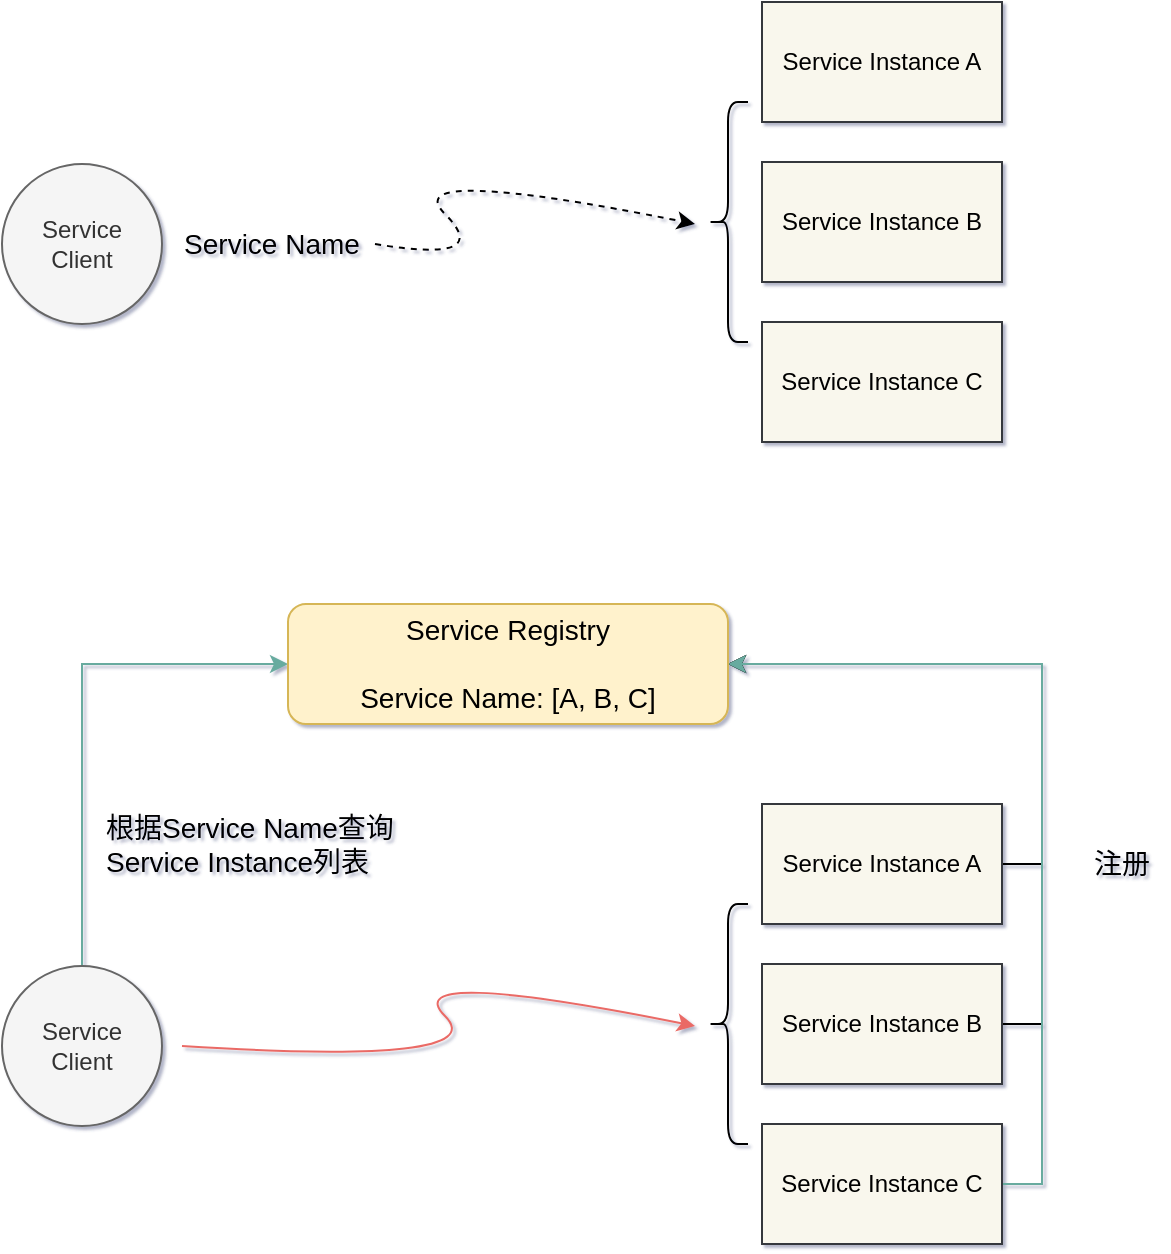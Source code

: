 <mxfile version="11.1.1" type="device"><diagram id="X5mNLk8woGvDoSZU4mCu" name="service-discovery"><mxGraphModel dx="1106" dy="832" grid="1" gridSize="10" guides="1" tooltips="1" connect="1" arrows="1" fold="1" page="1" pageScale="1" pageWidth="827" pageHeight="1169" math="0" shadow="1"><root><mxCell id="0"/><mxCell id="1" parent="0"/><mxCell id="tMhta4za4B7rDTaseui3-1" value="Service&lt;br&gt;Client" style="ellipse;whiteSpace=wrap;html=1;aspect=fixed;fillColor=#f5f5f5;strokeColor=#666666;fontColor=#333333;" vertex="1" parent="1"><mxGeometry x="140" y="200" width="80" height="80" as="geometry"/></mxCell><mxCell id="tMhta4za4B7rDTaseui3-2" value="Service Instance A" style="rounded=0;whiteSpace=wrap;html=1;fillColor=#f9f7ed;strokeColor=#36393d;" vertex="1" parent="1"><mxGeometry x="520" y="119" width="120" height="60" as="geometry"/></mxCell><mxCell id="tMhta4za4B7rDTaseui3-3" value="Service Instance B" style="rounded=0;whiteSpace=wrap;html=1;fillColor=#f9f7ed;strokeColor=#36393d;" vertex="1" parent="1"><mxGeometry x="520" y="199" width="120" height="60" as="geometry"/></mxCell><mxCell id="tMhta4za4B7rDTaseui3-4" value="Service Instance C" style="rounded=0;whiteSpace=wrap;html=1;fillColor=#f9f7ed;strokeColor=#36393d;" vertex="1" parent="1"><mxGeometry x="520" y="279" width="120" height="60" as="geometry"/></mxCell><mxCell id="tMhta4za4B7rDTaseui3-5" value="" style="curved=1;endArrow=classic;html=1;dashed=1;" edge="1" parent="1"><mxGeometry width="50" height="50" relative="1" as="geometry"><mxPoint x="326.5" y="240" as="sourcePoint"/><mxPoint x="486.5" y="230" as="targetPoint"/><Array as="points"><mxPoint x="386.5" y="250"/><mxPoint x="336.5" y="200"/></Array></mxGeometry></mxCell><mxCell id="tMhta4za4B7rDTaseui3-6" value="" style="shape=curlyBracket;whiteSpace=wrap;html=1;rounded=1;" vertex="1" parent="1"><mxGeometry x="493" y="169" width="20" height="120" as="geometry"/></mxCell><mxCell id="tMhta4za4B7rDTaseui3-8" value="Service Name" style="text;html=1;strokeColor=none;fillColor=none;align=center;verticalAlign=middle;whiteSpace=wrap;rounded=0;fontSize=14;" vertex="1" parent="1"><mxGeometry x="230" y="230" width="90" height="20" as="geometry"/></mxCell><mxCell id="tMhta4za4B7rDTaseui3-10" value="" style="shape=image;html=1;verticalAlign=top;verticalLabelPosition=bottom;labelBackgroundColor=#ffffff;imageAspect=0;aspect=fixed;image=https://cdn4.iconfinder.com/data/icons/evil-icons-user-interface/64/question-128.png" vertex="1" parent="1"><mxGeometry x="390" y="221" width="38" height="38" as="geometry"/></mxCell><mxCell id="tMhta4za4B7rDTaseui3-11" style="edgeStyle=orthogonalEdgeStyle;rounded=0;orthogonalLoop=1;jettySize=auto;html=1;exitX=0.5;exitY=1;exitDx=0;exitDy=0;fontSize=14;" edge="1" parent="1" source="tMhta4za4B7rDTaseui3-8" target="tMhta4za4B7rDTaseui3-8"><mxGeometry relative="1" as="geometry"/></mxCell><mxCell id="tMhta4za4B7rDTaseui3-28" style="edgeStyle=orthogonalEdgeStyle;rounded=0;orthogonalLoop=1;jettySize=auto;html=1;exitX=0.5;exitY=0;exitDx=0;exitDy=0;entryX=0;entryY=0.5;entryDx=0;entryDy=0;fontSize=14;strokeColor=#67AB9F;" edge="1" parent="1" source="tMhta4za4B7rDTaseui3-14" target="tMhta4za4B7rDTaseui3-23"><mxGeometry relative="1" as="geometry"/></mxCell><mxCell id="tMhta4za4B7rDTaseui3-14" value="Service&lt;br&gt;Client" style="ellipse;whiteSpace=wrap;html=1;aspect=fixed;fillColor=#f5f5f5;strokeColor=#666666;fontColor=#333333;" vertex="1" parent="1"><mxGeometry x="140" y="601" width="80" height="80" as="geometry"/></mxCell><mxCell id="tMhta4za4B7rDTaseui3-24" style="edgeStyle=orthogonalEdgeStyle;rounded=0;orthogonalLoop=1;jettySize=auto;html=1;exitX=1;exitY=0.5;exitDx=0;exitDy=0;entryX=1;entryY=0.5;entryDx=0;entryDy=0;fontSize=14;" edge="1" parent="1" source="tMhta4za4B7rDTaseui3-15" target="tMhta4za4B7rDTaseui3-23"><mxGeometry relative="1" as="geometry"/></mxCell><mxCell id="tMhta4za4B7rDTaseui3-15" value="Service Instance A" style="rounded=0;whiteSpace=wrap;html=1;fillColor=#f9f7ed;strokeColor=#36393d;" vertex="1" parent="1"><mxGeometry x="520" y="520" width="120" height="60" as="geometry"/></mxCell><mxCell id="tMhta4za4B7rDTaseui3-25" style="edgeStyle=orthogonalEdgeStyle;rounded=0;orthogonalLoop=1;jettySize=auto;html=1;exitX=1;exitY=0.5;exitDx=0;exitDy=0;entryX=1;entryY=0.5;entryDx=0;entryDy=0;fontSize=14;" edge="1" parent="1" source="tMhta4za4B7rDTaseui3-16" target="tMhta4za4B7rDTaseui3-23"><mxGeometry relative="1" as="geometry"/></mxCell><mxCell id="tMhta4za4B7rDTaseui3-16" value="Service Instance B" style="rounded=0;whiteSpace=wrap;html=1;fillColor=#f9f7ed;strokeColor=#36393d;" vertex="1" parent="1"><mxGeometry x="520" y="600" width="120" height="60" as="geometry"/></mxCell><mxCell id="tMhta4za4B7rDTaseui3-26" style="edgeStyle=orthogonalEdgeStyle;rounded=0;orthogonalLoop=1;jettySize=auto;html=1;exitX=1;exitY=0.5;exitDx=0;exitDy=0;entryX=1;entryY=0.5;entryDx=0;entryDy=0;fontSize=14;strokeColor=#67AB9F;" edge="1" parent="1" source="tMhta4za4B7rDTaseui3-17" target="tMhta4za4B7rDTaseui3-23"><mxGeometry relative="1" as="geometry"/></mxCell><mxCell id="tMhta4za4B7rDTaseui3-17" value="Service Instance C" style="rounded=0;whiteSpace=wrap;html=1;fillColor=#f9f7ed;strokeColor=#36393d;" vertex="1" parent="1"><mxGeometry x="520" y="680" width="120" height="60" as="geometry"/></mxCell><mxCell id="tMhta4za4B7rDTaseui3-18" value="" style="curved=1;endArrow=classic;html=1;strokeColor=#EA6B66;" edge="1" parent="1"><mxGeometry width="50" height="50" relative="1" as="geometry"><mxPoint x="230" y="641" as="sourcePoint"/><mxPoint x="486.5" y="631" as="targetPoint"/><Array as="points"><mxPoint x="386.5" y="651"/><mxPoint x="336.5" y="601"/></Array></mxGeometry></mxCell><mxCell id="tMhta4za4B7rDTaseui3-19" value="" style="shape=curlyBracket;whiteSpace=wrap;html=1;rounded=1;" vertex="1" parent="1"><mxGeometry x="493" y="570" width="20" height="120" as="geometry"/></mxCell><mxCell id="tMhta4za4B7rDTaseui3-22" style="edgeStyle=orthogonalEdgeStyle;rounded=0;orthogonalLoop=1;jettySize=auto;html=1;exitX=0.5;exitY=1;exitDx=0;exitDy=0;fontSize=14;" edge="1" parent="1"><mxGeometry relative="1" as="geometry"><mxPoint x="275" y="650" as="sourcePoint"/><mxPoint x="275" y="650" as="targetPoint"/></mxGeometry></mxCell><mxCell id="tMhta4za4B7rDTaseui3-23" value="Service Registry&lt;br&gt;&lt;br&gt;Service Name: [A, B, C]" style="rounded=1;whiteSpace=wrap;html=1;fontSize=14;fillColor=#fff2cc;strokeColor=#d6b656;align=center;" vertex="1" parent="1"><mxGeometry x="283" y="420" width="220" height="60" as="geometry"/></mxCell><mxCell id="tMhta4za4B7rDTaseui3-27" value="注册" style="text;html=1;strokeColor=none;fillColor=none;align=center;verticalAlign=middle;whiteSpace=wrap;rounded=0;fontSize=14;" vertex="1" parent="1"><mxGeometry x="680" y="540" width="40" height="20" as="geometry"/></mxCell><mxCell id="tMhta4za4B7rDTaseui3-29" value="根据Service Name查询Service Instance列表" style="text;html=1;strokeColor=none;fillColor=none;align=left;verticalAlign=middle;whiteSpace=wrap;rounded=0;fontSize=14;" vertex="1" parent="1"><mxGeometry x="190" y="530" width="150" height="20" as="geometry"/></mxCell></root></mxGraphModel></diagram></mxfile>